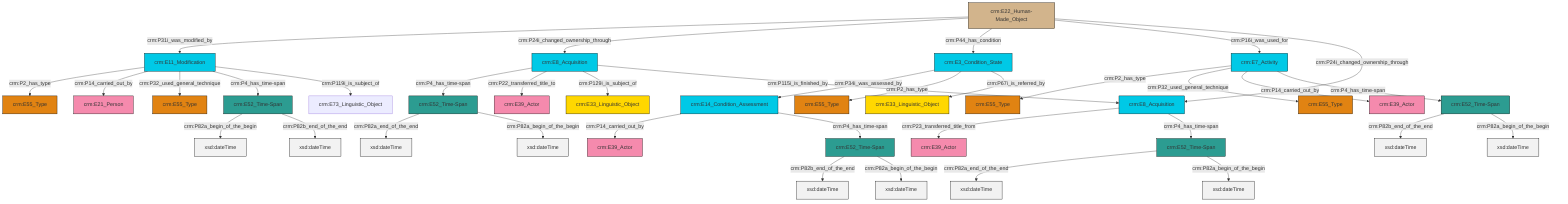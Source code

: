 graph TD
classDef Literal fill:#f2f2f2,stroke:#000000;
classDef CRM_Entity fill:#FFFFFF,stroke:#000000;
classDef Temporal_Entity fill:#00C9E6, stroke:#000000;
classDef Type fill:#E18312, stroke:#000000;
classDef Time-Span fill:#2C9C91, stroke:#000000;
classDef Appellation fill:#FFEB7F, stroke:#000000;
classDef Place fill:#008836, stroke:#000000;
classDef Persistent_Item fill:#B266B2, stroke:#000000;
classDef Conceptual_Object fill:#FFD700, stroke:#000000;
classDef Physical_Thing fill:#D2B48C, stroke:#000000;
classDef Actor fill:#f58aad, stroke:#000000;
classDef PC_Classes fill:#4ce600, stroke:#000000;
classDef Multi fill:#cccccc,stroke:#000000;

0["crm:E22_Human-Made_Object"]:::Physical_Thing -->|crm:P31i_was_modified_by| 1["crm:E11_Modification"]:::Temporal_Entity
6["crm:E3_Condition_State"]:::Temporal_Entity -->|crm:P34i_was_assessed_by| 8["crm:E14_Condition_Assessment"]:::Temporal_Entity
1["crm:E11_Modification"]:::Temporal_Entity -->|crm:P2_has_type| 9["crm:E55_Type"]:::Type
6["crm:E3_Condition_State"]:::Temporal_Entity -->|crm:P2_has_type| 10["crm:E55_Type"]:::Type
11["crm:E8_Acquisition"]:::Temporal_Entity -->|crm:P4_has_time-span| 12["crm:E52_Time-Span"]:::Time-Span
13["crm:E52_Time-Span"]:::Time-Span -->|crm:P82a_end_of_the_end| 14[xsd:dateTime]:::Literal
0["crm:E22_Human-Made_Object"]:::Physical_Thing -->|crm:P24i_changed_ownership_through| 11["crm:E8_Acquisition"]:::Temporal_Entity
0["crm:E22_Human-Made_Object"]:::Physical_Thing -->|crm:P44_has_condition| 6["crm:E3_Condition_State"]:::Temporal_Entity
18["crm:E52_Time-Span"]:::Time-Span -->|crm:P82b_end_of_the_end| 19[xsd:dateTime]:::Literal
8["crm:E14_Condition_Assessment"]:::Temporal_Entity -->|crm:P14_carried_out_by| 20["crm:E39_Actor"]:::Actor
1["crm:E11_Modification"]:::Temporal_Entity -->|crm:P14_carried_out_by| 26["crm:E21_Person"]:::Actor
21["crm:E7_Activity"]:::Temporal_Entity -->|crm:P2_has_type| 2["crm:E55_Type"]:::Type
11["crm:E8_Acquisition"]:::Temporal_Entity -->|crm:P22_transferred_title_to| 27["crm:E39_Actor"]:::Actor
35["crm:E52_Time-Span"]:::Time-Span -->|crm:P82a_begin_of_the_begin| 36[xsd:dateTime]:::Literal
1["crm:E11_Modification"]:::Temporal_Entity -->|crm:P32_used_general_technique| 23["crm:E55_Type"]:::Type
11["crm:E8_Acquisition"]:::Temporal_Entity -->|crm:P129i_is_subject_of| 37["crm:E33_Linguistic_Object"]:::Conceptual_Object
12["crm:E52_Time-Span"]:::Time-Span -->|crm:P82a_end_of_the_end| 38[xsd:dateTime]:::Literal
21["crm:E7_Activity"]:::Temporal_Entity -->|crm:P32_used_general_technique| 4["crm:E55_Type"]:::Type
8["crm:E14_Condition_Assessment"]:::Temporal_Entity -->|crm:P4_has_time-span| 30["crm:E52_Time-Span"]:::Time-Span
11["crm:E8_Acquisition"]:::Temporal_Entity -->|crm:P115i_is_finished_by| 40["crm:E8_Acquisition"]:::Temporal_Entity
21["crm:E7_Activity"]:::Temporal_Entity -->|crm:P14_carried_out_by| 33["crm:E39_Actor"]:::Actor
1["crm:E11_Modification"]:::Temporal_Entity -->|crm:P4_has_time-span| 35["crm:E52_Time-Span"]:::Time-Span
12["crm:E52_Time-Span"]:::Time-Span -->|crm:P82a_begin_of_the_begin| 42[xsd:dateTime]:::Literal
6["crm:E3_Condition_State"]:::Temporal_Entity -->|crm:P67i_is_referred_by| 43["crm:E33_Linguistic_Object"]:::Conceptual_Object
30["crm:E52_Time-Span"]:::Time-Span -->|crm:P82b_end_of_the_end| 44[xsd:dateTime]:::Literal
18["crm:E52_Time-Span"]:::Time-Span -->|crm:P82a_begin_of_the_begin| 48[xsd:dateTime]:::Literal
35["crm:E52_Time-Span"]:::Time-Span -->|crm:P82b_end_of_the_end| 49[xsd:dateTime]:::Literal
1["crm:E11_Modification"]:::Temporal_Entity -->|crm:P119i_is_subject_of| 46["crm:E73_Linguistic_Object"]:::Default
13["crm:E52_Time-Span"]:::Time-Span -->|crm:P82a_begin_of_the_begin| 53[xsd:dateTime]:::Literal
0["crm:E22_Human-Made_Object"]:::Physical_Thing -->|crm:P16i_was_used_for| 21["crm:E7_Activity"]:::Temporal_Entity
0["crm:E22_Human-Made_Object"]:::Physical_Thing -->|crm:P24i_changed_ownership_through| 40["crm:E8_Acquisition"]:::Temporal_Entity
21["crm:E7_Activity"]:::Temporal_Entity -->|crm:P4_has_time-span| 18["crm:E52_Time-Span"]:::Time-Span
40["crm:E8_Acquisition"]:::Temporal_Entity -->|crm:P23_transferred_title_from| 54["crm:E39_Actor"]:::Actor
30["crm:E52_Time-Span"]:::Time-Span -->|crm:P82a_begin_of_the_begin| 58[xsd:dateTime]:::Literal
40["crm:E8_Acquisition"]:::Temporal_Entity -->|crm:P4_has_time-span| 13["crm:E52_Time-Span"]:::Time-Span